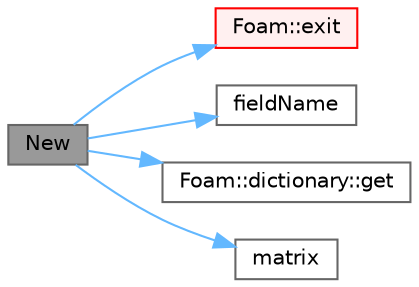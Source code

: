 digraph "New"
{
 // LATEX_PDF_SIZE
  bgcolor="transparent";
  edge [fontname=Helvetica,fontsize=10,labelfontname=Helvetica,labelfontsize=10];
  node [fontname=Helvetica,fontsize=10,shape=box,height=0.2,width=0.4];
  rankdir="LR";
  Node1 [id="Node000001",label="New",height=0.2,width=0.4,color="gray40", fillcolor="grey60", style="filled", fontcolor="black",tooltip=" "];
  Node1 -> Node2 [id="edge1_Node000001_Node000002",color="steelblue1",style="solid",tooltip=" "];
  Node2 [id="Node000002",label="Foam::exit",height=0.2,width=0.4,color="red", fillcolor="#FFF0F0", style="filled",URL="$namespaceFoam.html#ae0529b088aefc9f83b89dce5c31fda64",tooltip=" "];
  Node1 -> Node4 [id="edge2_Node000001_Node000004",color="steelblue1",style="solid",tooltip=" "];
  Node4 [id="Node000004",label="fieldName",height=0.2,width=0.4,color="grey40", fillcolor="white", style="filled",URL="$classFoam_1_1LduMatrix_1_1solver.html#ae0c1948a43fdc103f09e3574175c8456",tooltip=" "];
  Node1 -> Node5 [id="edge3_Node000001_Node000005",color="steelblue1",style="solid",tooltip=" "];
  Node5 [id="Node000005",label="Foam::dictionary::get",height=0.2,width=0.4,color="grey40", fillcolor="white", style="filled",URL="$classFoam_1_1dictionary.html#a1846a52a734e28fd29097411f91f3128",tooltip=" "];
  Node1 -> Node6 [id="edge4_Node000001_Node000006",color="steelblue1",style="solid",tooltip=" "];
  Node6 [id="Node000006",label="matrix",height=0.2,width=0.4,color="grey40", fillcolor="white", style="filled",URL="$classFoam_1_1LduMatrix_1_1solver.html#a2f26f939b5f240ea388157d69d9e1bc7",tooltip=" "];
}
